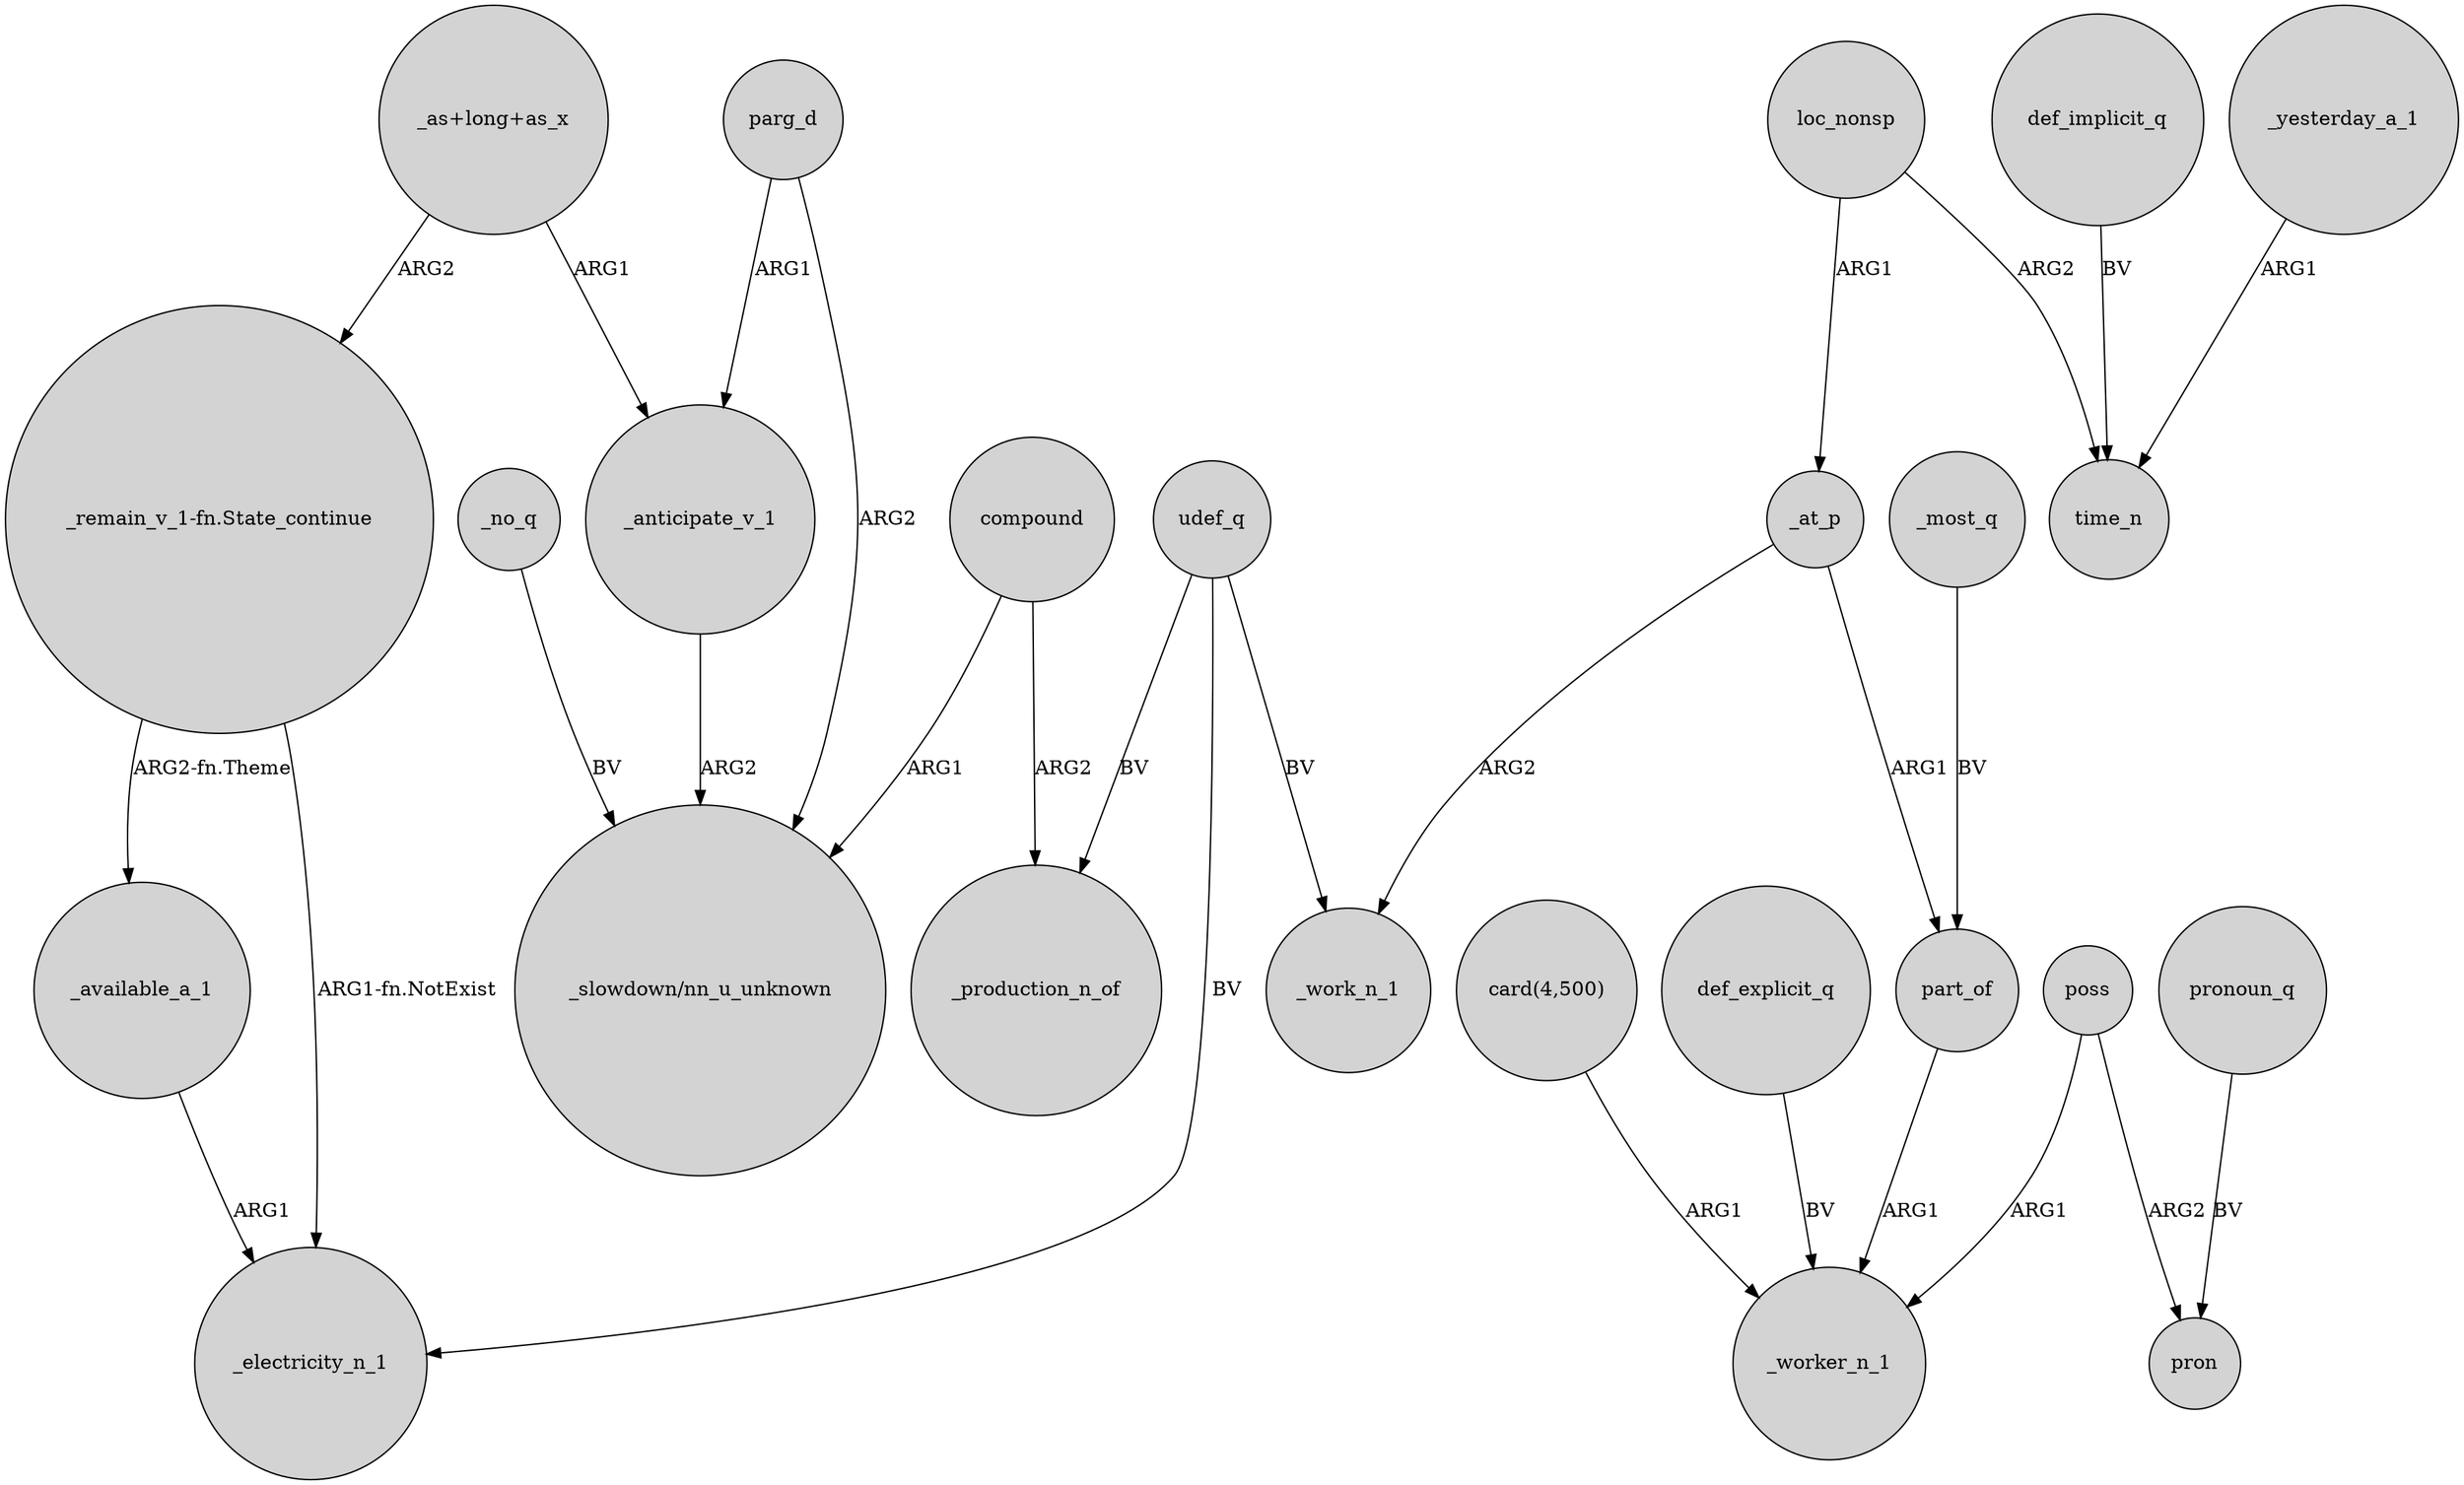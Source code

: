 digraph {
	node [shape=circle style=filled]
	udef_q -> _production_n_of [label=BV]
	poss -> _worker_n_1 [label=ARG1]
	_yesterday_a_1 -> time_n [label=ARG1]
	poss -> pron [label=ARG2]
	_at_p -> _work_n_1 [label=ARG2]
	compound -> "_slowdown/nn_u_unknown" [label=ARG1]
	"_remain_v_1-fn.State_continue" -> _electricity_n_1 [label="ARG1-fn.NotExist"]
	compound -> _production_n_of [label=ARG2]
	udef_q -> _electricity_n_1 [label=BV]
	_anticipate_v_1 -> "_slowdown/nn_u_unknown" [label=ARG2]
	loc_nonsp -> time_n [label=ARG2]
	pronoun_q -> pron [label=BV]
	"_as+long+as_x" -> "_remain_v_1-fn.State_continue" [label=ARG2]
	udef_q -> _work_n_1 [label=BV]
	parg_d -> _anticipate_v_1 [label=ARG1]
	_no_q -> "_slowdown/nn_u_unknown" [label=BV]
	parg_d -> "_slowdown/nn_u_unknown" [label=ARG2]
	def_explicit_q -> _worker_n_1 [label=BV]
	_most_q -> part_of [label=BV]
	"_as+long+as_x" -> _anticipate_v_1 [label=ARG1]
	_at_p -> part_of [label=ARG1]
	part_of -> _worker_n_1 [label=ARG1]
	"_remain_v_1-fn.State_continue" -> _available_a_1 [label="ARG2-fn.Theme"]
	"card(4,500)" -> _worker_n_1 [label=ARG1]
	def_implicit_q -> time_n [label=BV]
	_available_a_1 -> _electricity_n_1 [label=ARG1]
	loc_nonsp -> _at_p [label=ARG1]
}
